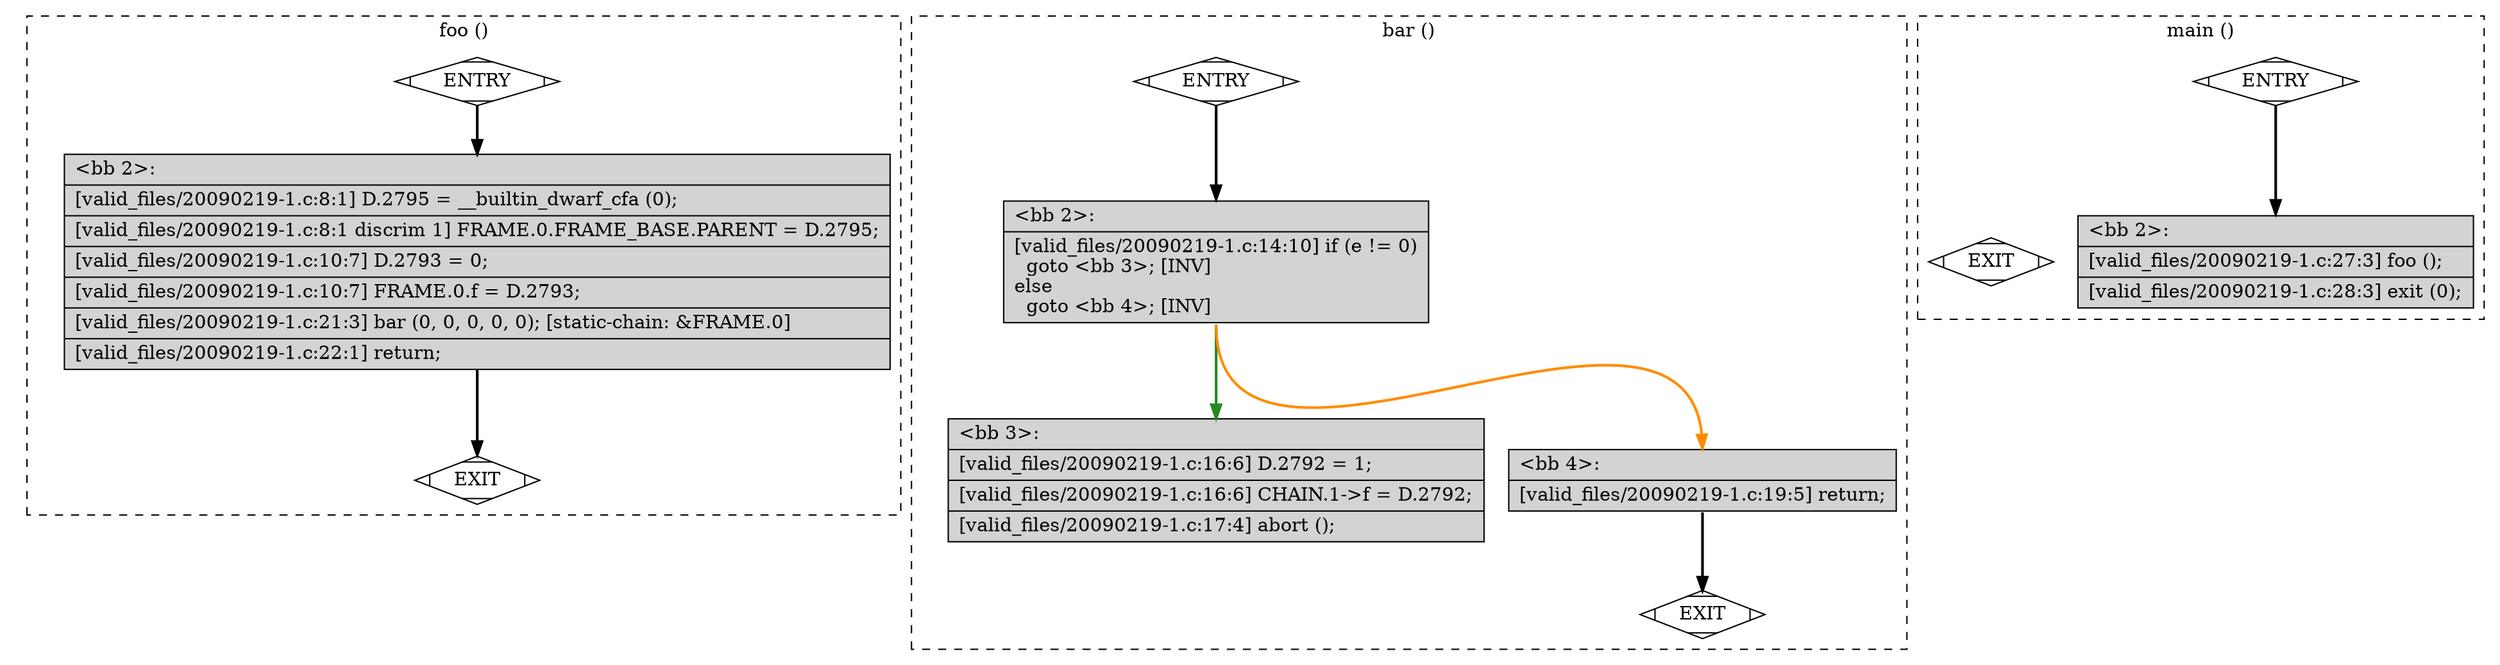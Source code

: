 digraph "a-20090219-1.c.015t.cfg" {
overlap=false;
subgraph "cluster_foo" {
	style="dashed";
	color="black";
	label="foo ()";
	fn_0_basic_block_0 [shape=Mdiamond,style=filled,fillcolor=white,label="ENTRY"];

	fn_0_basic_block_1 [shape=Mdiamond,style=filled,fillcolor=white,label="EXIT"];

	fn_0_basic_block_2 [shape=record,style=filled,fillcolor=lightgrey,label="{\<bb\ 2\>:\l\
|[valid_files/20090219-1.c:8:1]\ D.2795\ =\ __builtin_dwarf_cfa\ (0);\l\
|[valid_files/20090219-1.c:8:1\ discrim\ 1]\ FRAME.0.FRAME_BASE.PARENT\ =\ D.2795;\l\
|[valid_files/20090219-1.c:10:7]\ D.2793\ =\ 0;\l\
|[valid_files/20090219-1.c:10:7]\ FRAME.0.f\ =\ D.2793;\l\
|[valid_files/20090219-1.c:21:3]\ bar\ (0,\ 0,\ 0,\ 0,\ 0);\ [static-chain:\ &FRAME.0]\l\
|[valid_files/20090219-1.c:22:1]\ return;\l\
}"];

	fn_0_basic_block_0:s -> fn_0_basic_block_2:n [style="solid,bold",color=black,weight=100,constraint=true];
	fn_0_basic_block_2:s -> fn_0_basic_block_1:n [style="solid,bold",color=black,weight=10,constraint=true];
	fn_0_basic_block_0:s -> fn_0_basic_block_1:n [style="invis",constraint=true];
}
subgraph "cluster_bar" {
	style="dashed";
	color="black";
	label="bar ()";
	fn_1_basic_block_0 [shape=Mdiamond,style=filled,fillcolor=white,label="ENTRY"];

	fn_1_basic_block_1 [shape=Mdiamond,style=filled,fillcolor=white,label="EXIT"];

	fn_1_basic_block_2 [shape=record,style=filled,fillcolor=lightgrey,label="{\<bb\ 2\>:\l\
|[valid_files/20090219-1.c:14:10]\ if\ (e\ !=\ 0)\l\
\ \ goto\ \<bb\ 3\>;\ [INV]\l\
else\l\
\ \ goto\ \<bb\ 4\>;\ [INV]\l\
}"];

	fn_1_basic_block_3 [shape=record,style=filled,fillcolor=lightgrey,label="{\<bb\ 3\>:\l\
|[valid_files/20090219-1.c:16:6]\ D.2792\ =\ 1;\l\
|[valid_files/20090219-1.c:16:6]\ CHAIN.1-\>f\ =\ D.2792;\l\
|[valid_files/20090219-1.c:17:4]\ abort\ ();\l\
}"];

	fn_1_basic_block_4 [shape=record,style=filled,fillcolor=lightgrey,label="{\<bb\ 4\>:\l\
|[valid_files/20090219-1.c:19:5]\ return;\l\
}"];

	fn_1_basic_block_0:s -> fn_1_basic_block_2:n [style="solid,bold",color=black,weight=100,constraint=true];
	fn_1_basic_block_2:s -> fn_1_basic_block_3:n [style="solid,bold",color=forestgreen,weight=10,constraint=true];
	fn_1_basic_block_2:s -> fn_1_basic_block_4:n [style="solid,bold",color=darkorange,weight=10,constraint=true];
	fn_1_basic_block_4:s -> fn_1_basic_block_1:n [style="solid,bold",color=black,weight=10,constraint=true];
	fn_1_basic_block_0:s -> fn_1_basic_block_1:n [style="invis",constraint=true];
}
subgraph "cluster_main" {
	style="dashed";
	color="black";
	label="main ()";
	fn_2_basic_block_0 [shape=Mdiamond,style=filled,fillcolor=white,label="ENTRY"];

	fn_2_basic_block_1 [shape=Mdiamond,style=filled,fillcolor=white,label="EXIT"];

	fn_2_basic_block_2 [shape=record,style=filled,fillcolor=lightgrey,label="{\<bb\ 2\>:\l\
|[valid_files/20090219-1.c:27:3]\ foo\ ();\l\
|[valid_files/20090219-1.c:28:3]\ exit\ (0);\l\
}"];

	fn_2_basic_block_0:s -> fn_2_basic_block_2:n [style="solid,bold",color=black,weight=100,constraint=true];
	fn_2_basic_block_0:s -> fn_2_basic_block_1:n [style="invis",constraint=true];
}
}
